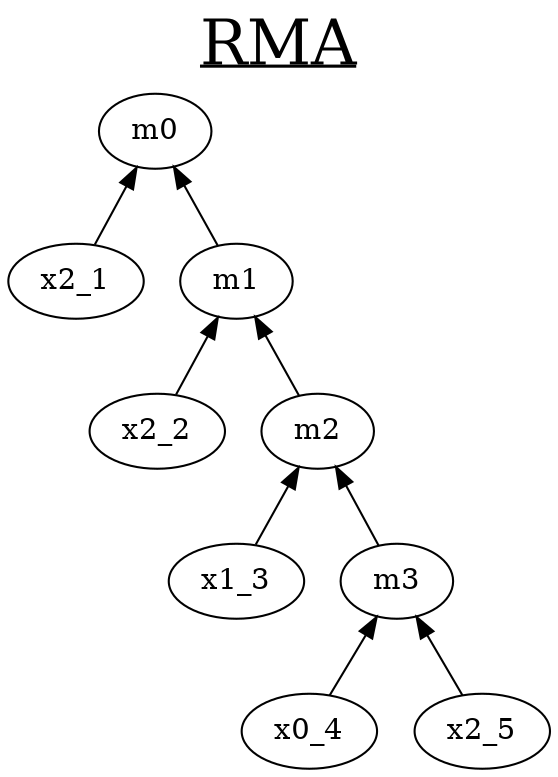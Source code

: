 digraph minmix{
rankdir = BT;
graph [label= <<u>RMA</u>> , labelloc=t, fontsize=30];
x2_1 -> m0 ;
m1 -> m0;
x2_2 -> m1 ;
m2 -> m1;
x1_3 -> m2 ;
m3 -> m2;
x0_4 -> m3 ;
x2_5 -> m3;
}